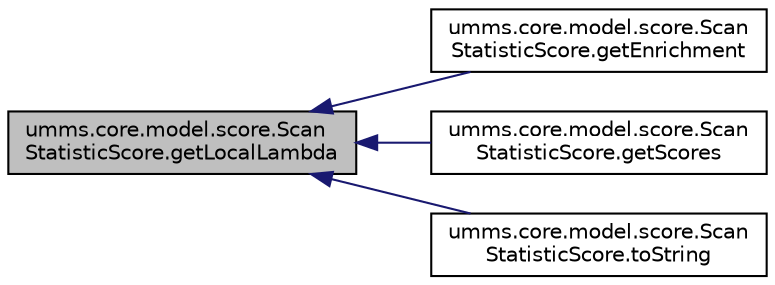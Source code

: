 digraph "umms.core.model.score.ScanStatisticScore.getLocalLambda"
{
  edge [fontname="Helvetica",fontsize="10",labelfontname="Helvetica",labelfontsize="10"];
  node [fontname="Helvetica",fontsize="10",shape=record];
  rankdir="LR";
  Node1 [label="umms.core.model.score.Scan\lStatisticScore.getLocalLambda",height=0.2,width=0.4,color="black", fillcolor="grey75", style="filled" fontcolor="black"];
  Node1 -> Node2 [dir="back",color="midnightblue",fontsize="10",style="solid"];
  Node2 [label="umms.core.model.score.Scan\lStatisticScore.getEnrichment",height=0.2,width=0.4,color="black", fillcolor="white", style="filled",URL="$classumms_1_1core_1_1model_1_1score_1_1_scan_statistic_score.html#a2b410f5e59321ad692a8493e019932f2"];
  Node1 -> Node3 [dir="back",color="midnightblue",fontsize="10",style="solid"];
  Node3 [label="umms.core.model.score.Scan\lStatisticScore.getScores",height=0.2,width=0.4,color="black", fillcolor="white", style="filled",URL="$classumms_1_1core_1_1model_1_1score_1_1_scan_statistic_score.html#a16b8e6d7030540cc9f22c249cbc81cfe"];
  Node1 -> Node4 [dir="back",color="midnightblue",fontsize="10",style="solid"];
  Node4 [label="umms.core.model.score.Scan\lStatisticScore.toString",height=0.2,width=0.4,color="black", fillcolor="white", style="filled",URL="$classumms_1_1core_1_1model_1_1score_1_1_scan_statistic_score.html#a4349f7847a60dd847beecdfe21b3251e"];
}
